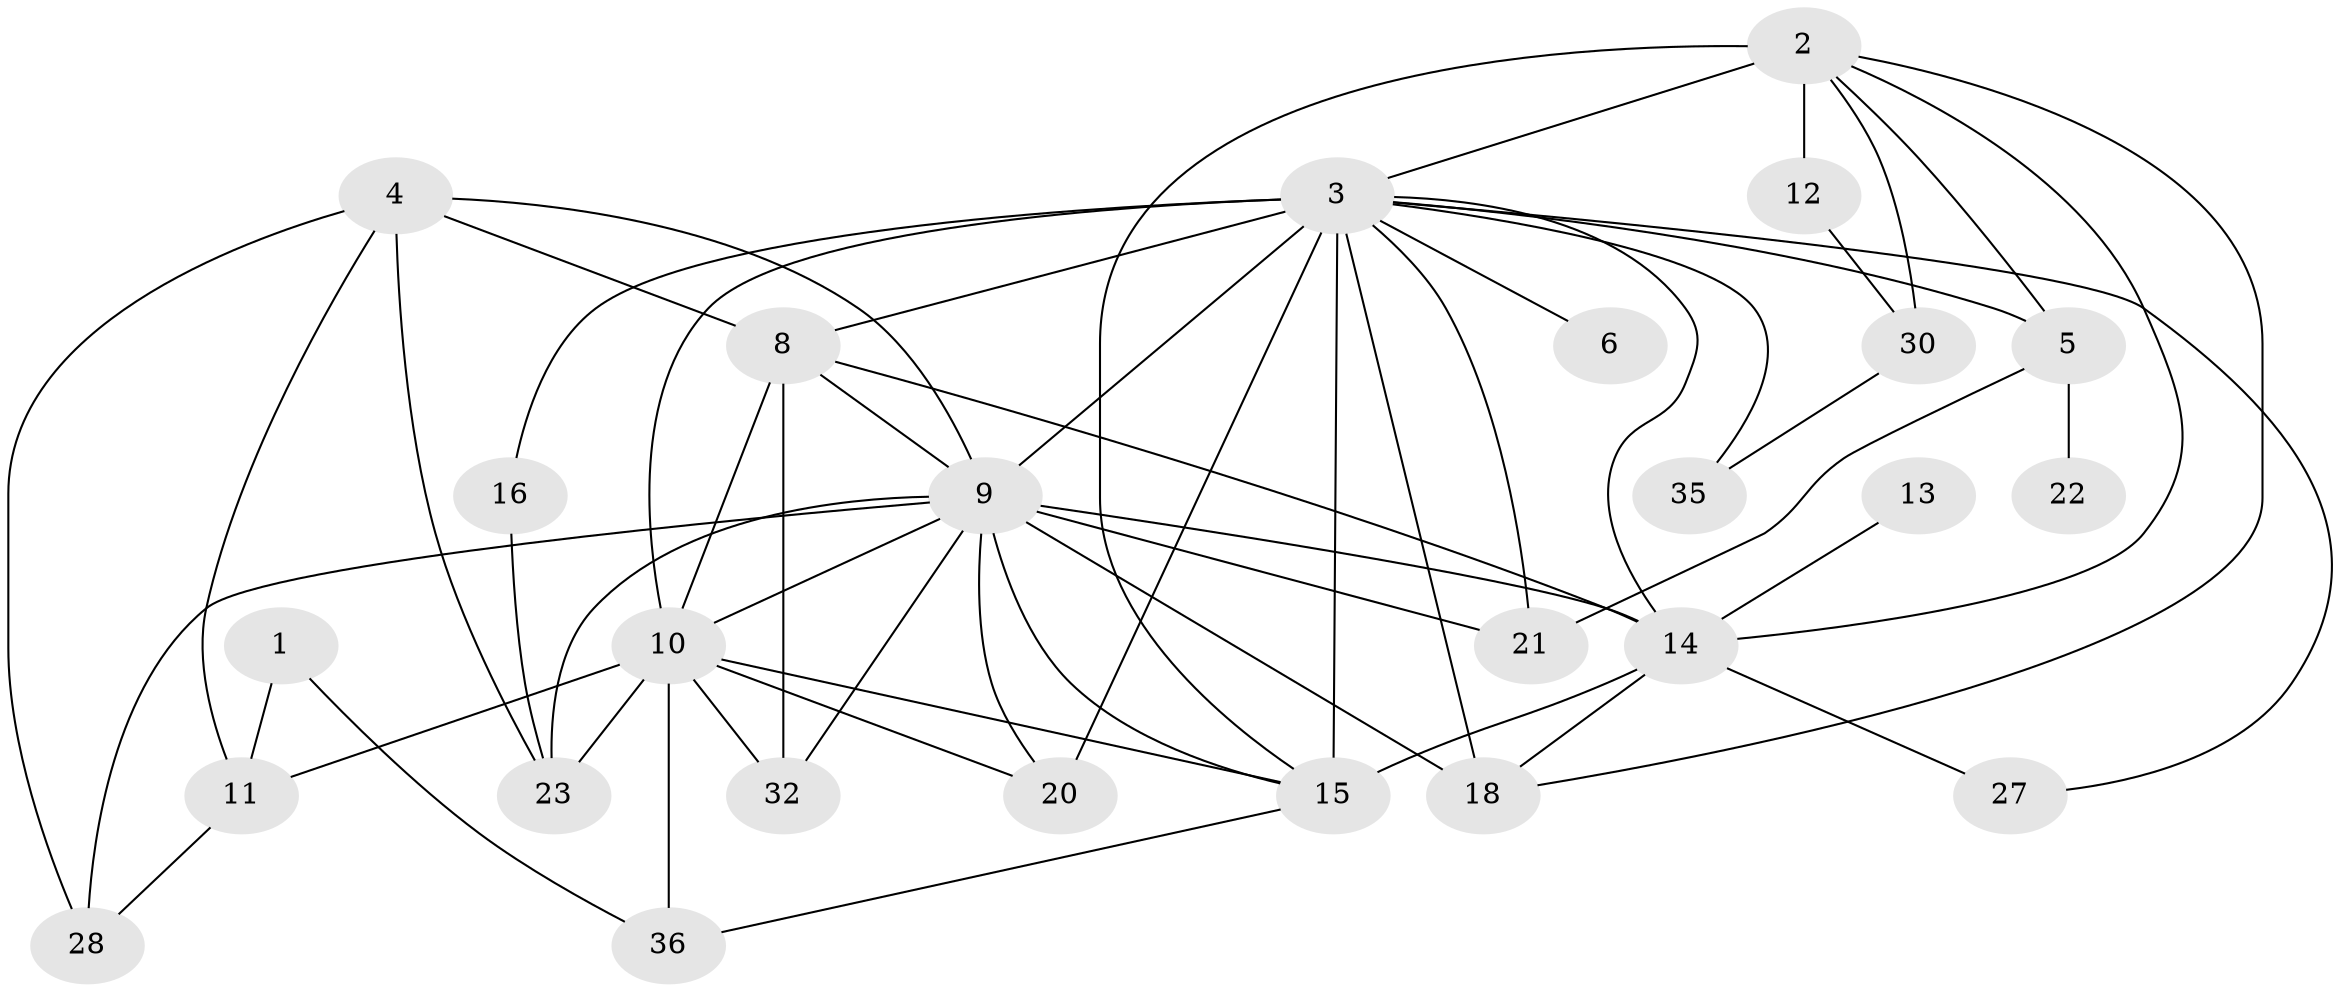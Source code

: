 // original degree distribution, {1: 0.1271186440677966, 3: 0.22033898305084745, 2: 0.288135593220339, 4: 0.1271186440677966, 0: 0.07627118644067797, 6: 0.01694915254237288, 5: 0.11016949152542373, 8: 0.01694915254237288, 7: 0.01694915254237288}
// Generated by graph-tools (version 1.1) at 2025/48/03/04/25 22:48:34]
// undirected, 26 vertices, 57 edges
graph export_dot {
  node [color=gray90,style=filled];
  1;
  2;
  3;
  4;
  5;
  6;
  8;
  9;
  10;
  11;
  12;
  13;
  14;
  15;
  16;
  18;
  20;
  21;
  22;
  23;
  27;
  28;
  30;
  32;
  35;
  36;
  1 -- 11 [weight=1.0];
  1 -- 36 [weight=1.0];
  2 -- 3 [weight=2.0];
  2 -- 5 [weight=1.0];
  2 -- 12 [weight=1.0];
  2 -- 14 [weight=2.0];
  2 -- 15 [weight=3.0];
  2 -- 18 [weight=1.0];
  2 -- 30 [weight=1.0];
  3 -- 5 [weight=1.0];
  3 -- 6 [weight=1.0];
  3 -- 8 [weight=1.0];
  3 -- 9 [weight=4.0];
  3 -- 10 [weight=1.0];
  3 -- 14 [weight=1.0];
  3 -- 15 [weight=9.0];
  3 -- 16 [weight=1.0];
  3 -- 18 [weight=2.0];
  3 -- 20 [weight=2.0];
  3 -- 21 [weight=1.0];
  3 -- 27 [weight=1.0];
  3 -- 35 [weight=1.0];
  4 -- 8 [weight=1.0];
  4 -- 9 [weight=1.0];
  4 -- 11 [weight=1.0];
  4 -- 23 [weight=2.0];
  4 -- 28 [weight=1.0];
  5 -- 21 [weight=1.0];
  5 -- 22 [weight=1.0];
  8 -- 9 [weight=1.0];
  8 -- 10 [weight=3.0];
  8 -- 14 [weight=2.0];
  8 -- 32 [weight=1.0];
  9 -- 10 [weight=2.0];
  9 -- 14 [weight=1.0];
  9 -- 15 [weight=3.0];
  9 -- 18 [weight=1.0];
  9 -- 20 [weight=1.0];
  9 -- 21 [weight=2.0];
  9 -- 23 [weight=3.0];
  9 -- 28 [weight=1.0];
  9 -- 32 [weight=1.0];
  10 -- 11 [weight=1.0];
  10 -- 15 [weight=2.0];
  10 -- 20 [weight=1.0];
  10 -- 23 [weight=1.0];
  10 -- 32 [weight=1.0];
  10 -- 36 [weight=1.0];
  11 -- 28 [weight=1.0];
  12 -- 30 [weight=1.0];
  13 -- 14 [weight=1.0];
  14 -- 15 [weight=1.0];
  14 -- 18 [weight=1.0];
  14 -- 27 [weight=1.0];
  15 -- 36 [weight=1.0];
  16 -- 23 [weight=1.0];
  30 -- 35 [weight=1.0];
}
